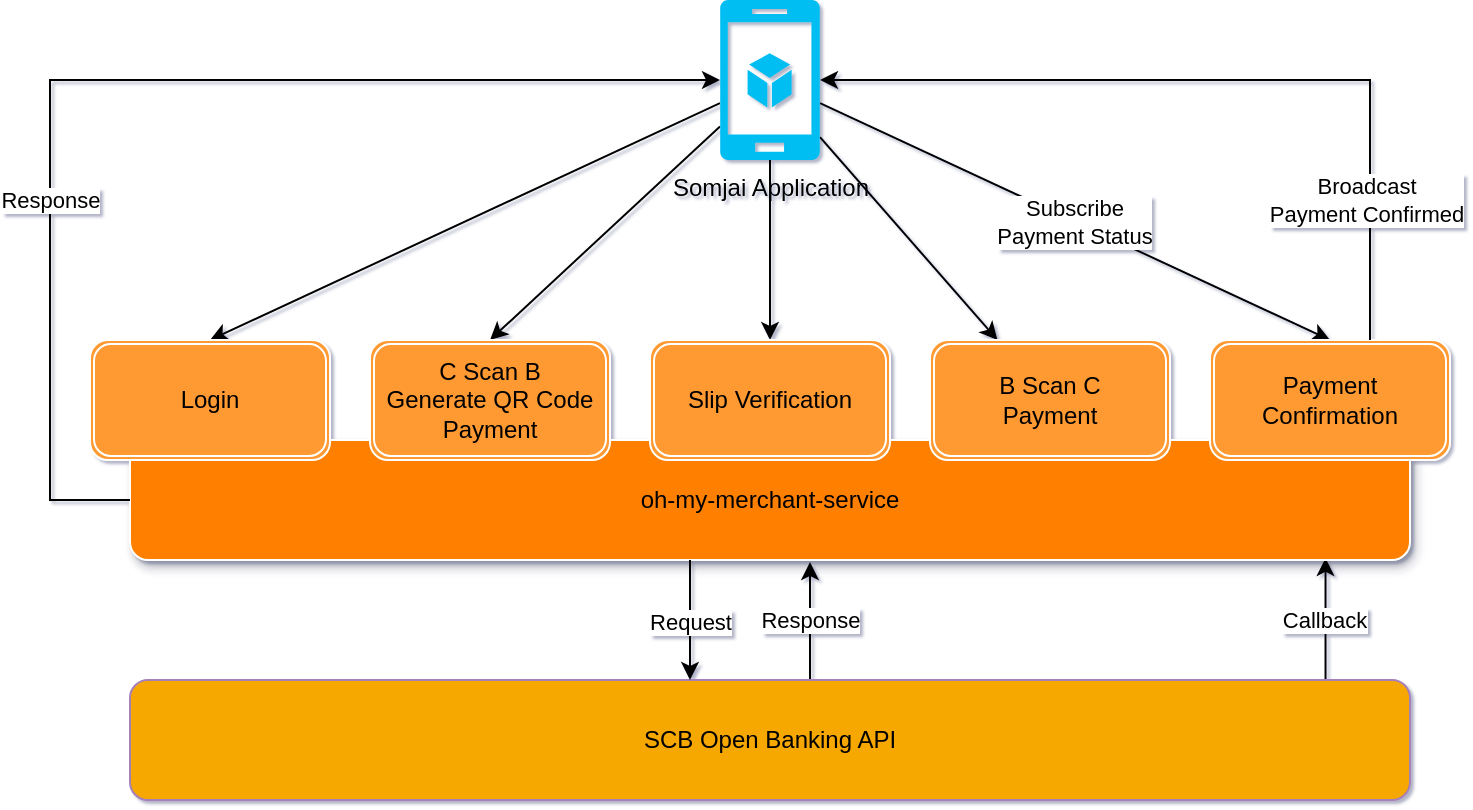 <mxfile version="13.6.2" type="device"><diagram id="PIfIjaEzEuq91473oL2F" name="Page-1"><mxGraphModel dx="4176" dy="1769" grid="1" gridSize="10" guides="1" tooltips="1" connect="1" arrows="1" fold="1" page="1" pageScale="1" pageWidth="827" pageHeight="1169" math="0" shadow="1"><root><mxCell id="0"/><mxCell id="1" parent="0"/><mxCell id="5AOfghhgOtaQC6Mr6NWB-63" style="edgeStyle=orthogonalEdgeStyle;rounded=0;orthogonalLoop=1;jettySize=auto;html=1;" parent="1" source="5AOfghhgOtaQC6Mr6NWB-21" edge="1"><mxGeometry relative="1" as="geometry"><Array as="points"><mxPoint x="-380" y="381"/></Array><mxPoint x="-380" y="381" as="targetPoint"/></mxGeometry></mxCell><mxCell id="WNgR0RxIiSF5alGPkeSG-3" value="Response" style="edgeLabel;html=1;align=center;verticalAlign=middle;resizable=0;points=[];" parent="5AOfghhgOtaQC6Mr6NWB-63" vertex="1" connectable="0"><mxGeometry x="0.016" relative="1" as="geometry"><mxPoint as="offset"/></mxGeometry></mxCell><mxCell id="orjKVdqnkeRiGCuwfDzw-1" style="edgeStyle=orthogonalEdgeStyle;rounded=0;orthogonalLoop=1;jettySize=auto;html=1;entryX=0.934;entryY=0.983;entryDx=0;entryDy=0;entryPerimeter=0;exitX=0.934;exitY=0;exitDx=0;exitDy=0;exitPerimeter=0;" edge="1" parent="1" source="5AOfghhgOtaQC6Mr6NWB-21" target="5AOfghhgOtaQC6Mr6NWB-22"><mxGeometry relative="1" as="geometry"/></mxCell><mxCell id="orjKVdqnkeRiGCuwfDzw-2" value="Callback" style="edgeLabel;html=1;align=center;verticalAlign=middle;resizable=0;points=[];" vertex="1" connectable="0" parent="orjKVdqnkeRiGCuwfDzw-1"><mxGeometry x="-0.259" y="1" relative="1" as="geometry"><mxPoint y="-7.44" as="offset"/></mxGeometry></mxCell><mxCell id="5AOfghhgOtaQC6Mr6NWB-21" value="SCB Open Banking API" style="rounded=1;whiteSpace=wrap;html=1;fillColor=#F7A802;strokeColor=#A680B8;" parent="1" vertex="1"><mxGeometry x="-720" y="440" width="640" height="60" as="geometry"/></mxCell><mxCell id="5AOfghhgOtaQC6Mr6NWB-51" style="rounded=0;orthogonalLoop=1;jettySize=auto;html=1;" parent="1" source="EzvvBagTnJBX6XTIiqgM-4" target="5AOfghhgOtaQC6Mr6NWB-41" edge="1"><mxGeometry relative="1" as="geometry"/></mxCell><mxCell id="5AOfghhgOtaQC6Mr6NWB-52" style="rounded=0;orthogonalLoop=1;jettySize=auto;html=1;" parent="1" source="EzvvBagTnJBX6XTIiqgM-4" target="5AOfghhgOtaQC6Mr6NWB-40" edge="1"><mxGeometry relative="1" as="geometry"/></mxCell><mxCell id="5AOfghhgOtaQC6Mr6NWB-53" style="rounded=0;orthogonalLoop=1;jettySize=auto;html=1;entryX=0.5;entryY=0;entryDx=0;entryDy=0;" parent="1" source="EzvvBagTnJBX6XTIiqgM-4" target="5AOfghhgOtaQC6Mr6NWB-39" edge="1"><mxGeometry relative="1" as="geometry"/></mxCell><mxCell id="5AOfghhgOtaQC6Mr6NWB-54" style="rounded=0;orthogonalLoop=1;jettySize=auto;html=1;entryX=0.5;entryY=0;entryDx=0;entryDy=0;" parent="1" source="EzvvBagTnJBX6XTIiqgM-4" target="5AOfghhgOtaQC6Mr6NWB-29" edge="1"><mxGeometry relative="1" as="geometry"/></mxCell><mxCell id="5AOfghhgOtaQC6Mr6NWB-55" value="Subscribe&lt;br&gt;Payment Status" style="rounded=0;orthogonalLoop=1;jettySize=auto;html=1;entryX=0.5;entryY=0;entryDx=0;entryDy=0;" parent="1" source="EzvvBagTnJBX6XTIiqgM-4" target="5AOfghhgOtaQC6Mr6NWB-50" edge="1"><mxGeometry relative="1" as="geometry"/></mxCell><mxCell id="EzvvBagTnJBX6XTIiqgM-4" value="Somjai Application" style="verticalLabelPosition=bottom;html=1;verticalAlign=top;align=center;strokeColor=none;fillColor=#00BEF2;shape=mxgraph.azure.mobile_services;pointerEvents=1;" parent="1" vertex="1"><mxGeometry x="-425" y="100" width="50" height="80" as="geometry"/></mxCell><mxCell id="5AOfghhgOtaQC6Mr6NWB-56" value="" style="group" parent="1" vertex="1" connectable="0"><mxGeometry x="-740" y="270" width="680" height="120" as="geometry"/></mxCell><mxCell id="5AOfghhgOtaQC6Mr6NWB-22" value="oh-my-merchant-service" style="rounded=1;whiteSpace=wrap;html=1;fillColor=#FF8000;shadow=1;strokeColor=#FFFFFF;" parent="5AOfghhgOtaQC6Mr6NWB-56" vertex="1"><mxGeometry x="20" y="50" width="640" height="60" as="geometry"/></mxCell><mxCell id="5AOfghhgOtaQC6Mr6NWB-29" value="&lt;span&gt;Login&lt;/span&gt;" style="shape=ext;double=1;rounded=1;whiteSpace=wrap;html=1;shadow=0;strokeColor=#FFFFFF;fillColor=#FF9933;" parent="5AOfghhgOtaQC6Mr6NWB-56" vertex="1"><mxGeometry width="120" height="60" as="geometry"/></mxCell><mxCell id="5AOfghhgOtaQC6Mr6NWB-39" value="C Scan B&lt;br&gt;Generate QR Code&lt;br&gt;Payment" style="shape=ext;double=1;rounded=1;whiteSpace=wrap;html=1;shadow=0;strokeColor=#FFFFFF;fillColor=#FF9933;" parent="5AOfghhgOtaQC6Mr6NWB-56" vertex="1"><mxGeometry x="140" width="120" height="60" as="geometry"/></mxCell><mxCell id="5AOfghhgOtaQC6Mr6NWB-40" value="B Scan C&lt;br&gt;Payment" style="shape=ext;double=1;rounded=1;whiteSpace=wrap;html=1;shadow=0;strokeColor=#FFFFFF;fillColor=#FF9933;" parent="5AOfghhgOtaQC6Mr6NWB-56" vertex="1"><mxGeometry x="420" width="120" height="60" as="geometry"/></mxCell><mxCell id="5AOfghhgOtaQC6Mr6NWB-41" value="Slip Verification" style="shape=ext;double=1;rounded=1;whiteSpace=wrap;html=1;shadow=0;strokeColor=#FFFFFF;fillColor=#FF9933;" parent="5AOfghhgOtaQC6Mr6NWB-56" vertex="1"><mxGeometry x="280" width="120" height="60" as="geometry"/></mxCell><mxCell id="5AOfghhgOtaQC6Mr6NWB-50" value="Payment Confirmation" style="shape=ext;double=1;rounded=1;whiteSpace=wrap;html=1;shadow=0;strokeColor=#FFFFFF;fillColor=#FF9933;" parent="5AOfghhgOtaQC6Mr6NWB-56" vertex="1"><mxGeometry x="560" width="120" height="60" as="geometry"/></mxCell><mxCell id="5AOfghhgOtaQC6Mr6NWB-59" style="edgeStyle=orthogonalEdgeStyle;rounded=0;orthogonalLoop=1;jettySize=auto;html=1;entryX=1;entryY=0.5;entryDx=0;entryDy=0;entryPerimeter=0;" parent="1" source="5AOfghhgOtaQC6Mr6NWB-50" target="EzvvBagTnJBX6XTIiqgM-4" edge="1"><mxGeometry relative="1" as="geometry"><Array as="points"><mxPoint x="-100" y="140"/></Array></mxGeometry></mxCell><mxCell id="5AOfghhgOtaQC6Mr6NWB-60" value="Broadcast&lt;br&gt;Payment Confirmed" style="edgeLabel;html=1;align=center;verticalAlign=middle;resizable=0;points=[];" parent="5AOfghhgOtaQC6Mr6NWB-59" vertex="1" connectable="0"><mxGeometry x="-0.196" y="97" relative="1" as="geometry"><mxPoint x="30.65" y="-37.06" as="offset"/></mxGeometry></mxCell><mxCell id="5AOfghhgOtaQC6Mr6NWB-62" value="" style="edgeStyle=orthogonalEdgeStyle;rounded=0;orthogonalLoop=1;jettySize=auto;html=1;" parent="1" source="5AOfghhgOtaQC6Mr6NWB-22" target="5AOfghhgOtaQC6Mr6NWB-21" edge="1"><mxGeometry x="-0.333" relative="1" as="geometry"><Array as="points"><mxPoint x="-440" y="400"/><mxPoint x="-440" y="400"/></Array><mxPoint as="offset"/></mxGeometry></mxCell><mxCell id="WNgR0RxIiSF5alGPkeSG-2" value="Request" style="edgeLabel;html=1;align=center;verticalAlign=middle;resizable=0;points=[];" parent="5AOfghhgOtaQC6Mr6NWB-62" vertex="1" connectable="0"><mxGeometry x="-0.272" relative="1" as="geometry"><mxPoint y="8.25" as="offset"/></mxGeometry></mxCell><mxCell id="5AOfghhgOtaQC6Mr6NWB-69" style="edgeStyle=orthogonalEdgeStyle;rounded=0;orthogonalLoop=1;jettySize=auto;html=1;shadow=0;entryX=0;entryY=0.5;entryDx=0;entryDy=0;entryPerimeter=0;" parent="1" source="5AOfghhgOtaQC6Mr6NWB-22" target="EzvvBagTnJBX6XTIiqgM-4" edge="1"><mxGeometry relative="1" as="geometry"><mxPoint x="-780" y="140" as="targetPoint"/><Array as="points"><mxPoint x="-760" y="350"/><mxPoint x="-760" y="140"/></Array></mxGeometry></mxCell><mxCell id="5AOfghhgOtaQC6Mr6NWB-70" value="Response" style="edgeLabel;html=1;align=center;verticalAlign=middle;resizable=0;points=[];" parent="5AOfghhgOtaQC6Mr6NWB-69" vertex="1" connectable="0"><mxGeometry x="-0.423" y="-3" relative="1" as="geometry"><mxPoint x="-3" y="-21" as="offset"/></mxGeometry></mxCell></root></mxGraphModel></diagram></mxfile>